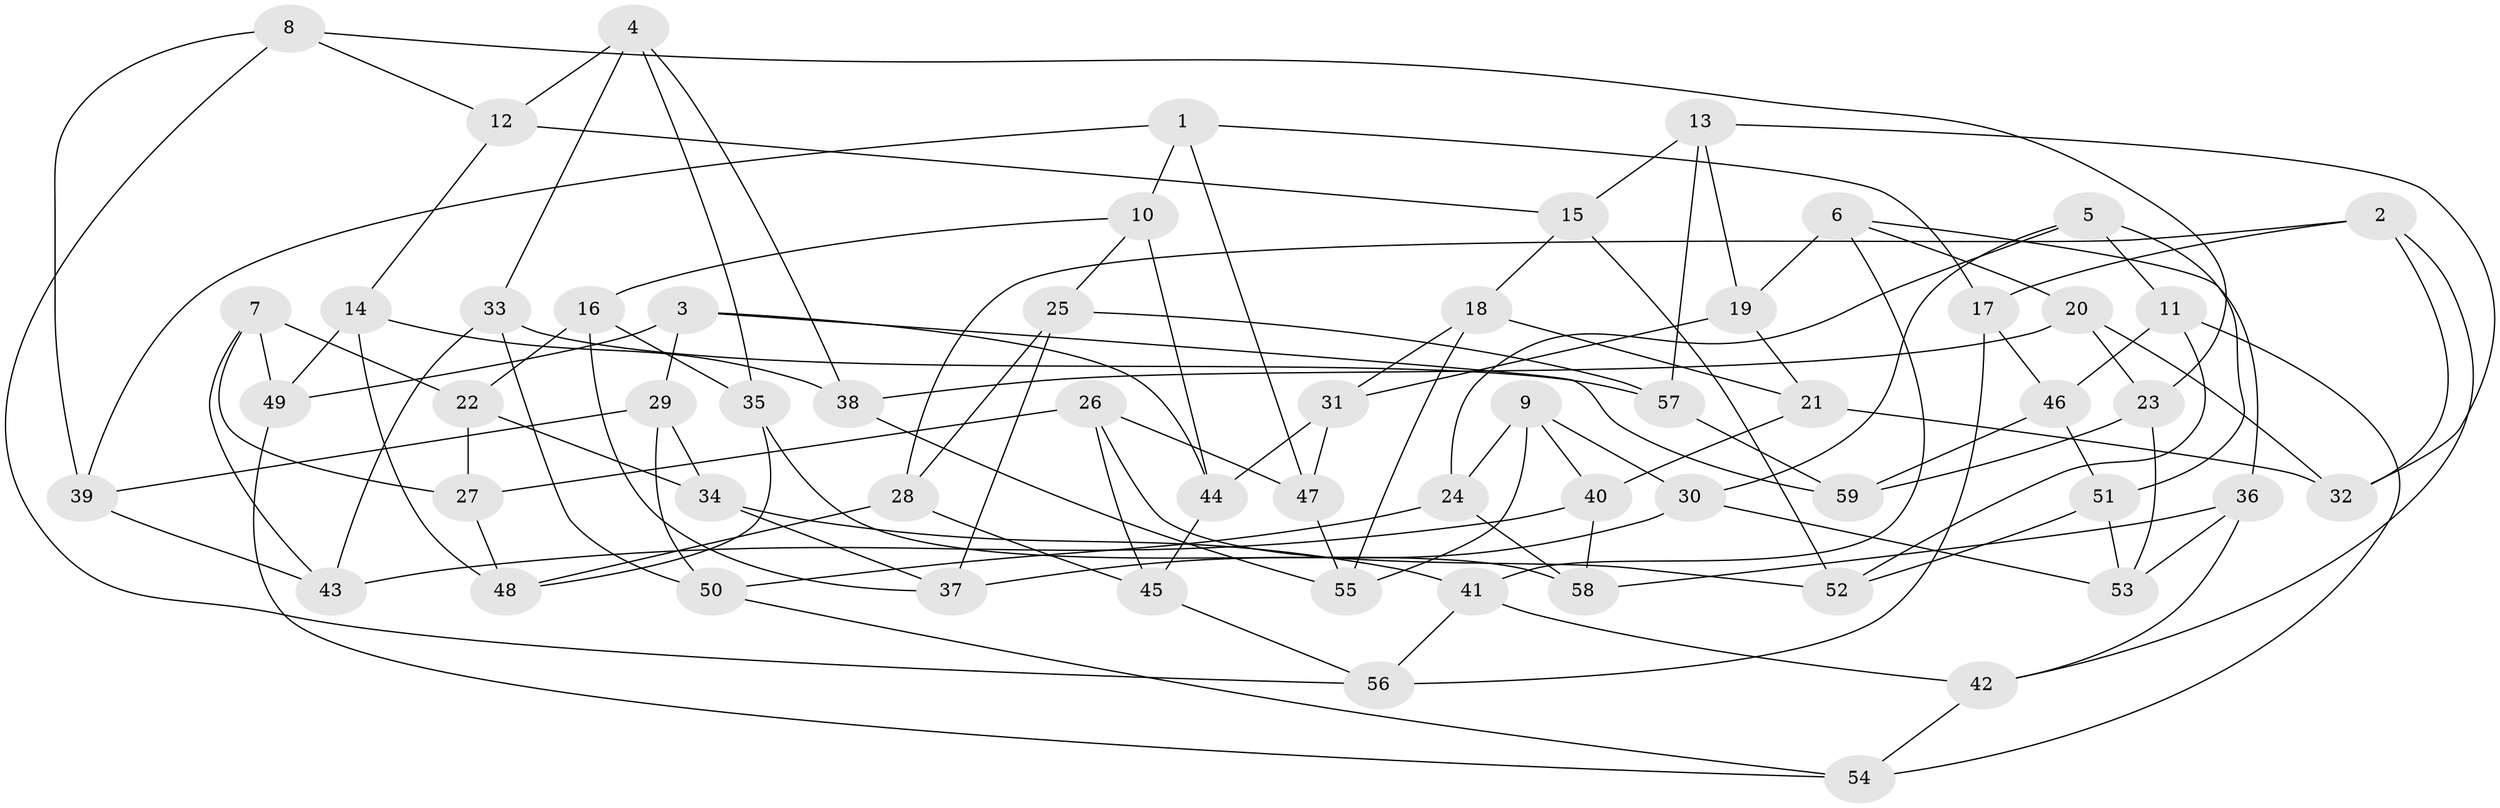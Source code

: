 // Generated by graph-tools (version 1.1) at 2025/16/03/09/25 04:16:26]
// undirected, 59 vertices, 118 edges
graph export_dot {
graph [start="1"]
  node [color=gray90,style=filled];
  1;
  2;
  3;
  4;
  5;
  6;
  7;
  8;
  9;
  10;
  11;
  12;
  13;
  14;
  15;
  16;
  17;
  18;
  19;
  20;
  21;
  22;
  23;
  24;
  25;
  26;
  27;
  28;
  29;
  30;
  31;
  32;
  33;
  34;
  35;
  36;
  37;
  38;
  39;
  40;
  41;
  42;
  43;
  44;
  45;
  46;
  47;
  48;
  49;
  50;
  51;
  52;
  53;
  54;
  55;
  56;
  57;
  58;
  59;
  1 -- 39;
  1 -- 17;
  1 -- 10;
  1 -- 47;
  2 -- 17;
  2 -- 28;
  2 -- 42;
  2 -- 32;
  3 -- 59;
  3 -- 44;
  3 -- 29;
  3 -- 49;
  4 -- 33;
  4 -- 35;
  4 -- 12;
  4 -- 38;
  5 -- 30;
  5 -- 11;
  5 -- 24;
  5 -- 51;
  6 -- 41;
  6 -- 19;
  6 -- 20;
  6 -- 36;
  7 -- 27;
  7 -- 22;
  7 -- 49;
  7 -- 43;
  8 -- 56;
  8 -- 23;
  8 -- 12;
  8 -- 39;
  9 -- 55;
  9 -- 24;
  9 -- 30;
  9 -- 40;
  10 -- 16;
  10 -- 25;
  10 -- 44;
  11 -- 54;
  11 -- 52;
  11 -- 46;
  12 -- 14;
  12 -- 15;
  13 -- 19;
  13 -- 57;
  13 -- 15;
  13 -- 32;
  14 -- 49;
  14 -- 48;
  14 -- 38;
  15 -- 18;
  15 -- 52;
  16 -- 35;
  16 -- 37;
  16 -- 22;
  17 -- 46;
  17 -- 56;
  18 -- 55;
  18 -- 21;
  18 -- 31;
  19 -- 21;
  19 -- 31;
  20 -- 38;
  20 -- 32;
  20 -- 23;
  21 -- 32;
  21 -- 40;
  22 -- 27;
  22 -- 34;
  23 -- 53;
  23 -- 59;
  24 -- 58;
  24 -- 50;
  25 -- 28;
  25 -- 57;
  25 -- 37;
  26 -- 47;
  26 -- 45;
  26 -- 27;
  26 -- 52;
  27 -- 48;
  28 -- 48;
  28 -- 45;
  29 -- 39;
  29 -- 34;
  29 -- 50;
  30 -- 37;
  30 -- 53;
  31 -- 44;
  31 -- 47;
  33 -- 57;
  33 -- 43;
  33 -- 50;
  34 -- 37;
  34 -- 41;
  35 -- 58;
  35 -- 48;
  36 -- 58;
  36 -- 42;
  36 -- 53;
  38 -- 55;
  39 -- 43;
  40 -- 43;
  40 -- 58;
  41 -- 56;
  41 -- 42;
  42 -- 54;
  44 -- 45;
  45 -- 56;
  46 -- 59;
  46 -- 51;
  47 -- 55;
  49 -- 54;
  50 -- 54;
  51 -- 52;
  51 -- 53;
  57 -- 59;
}
